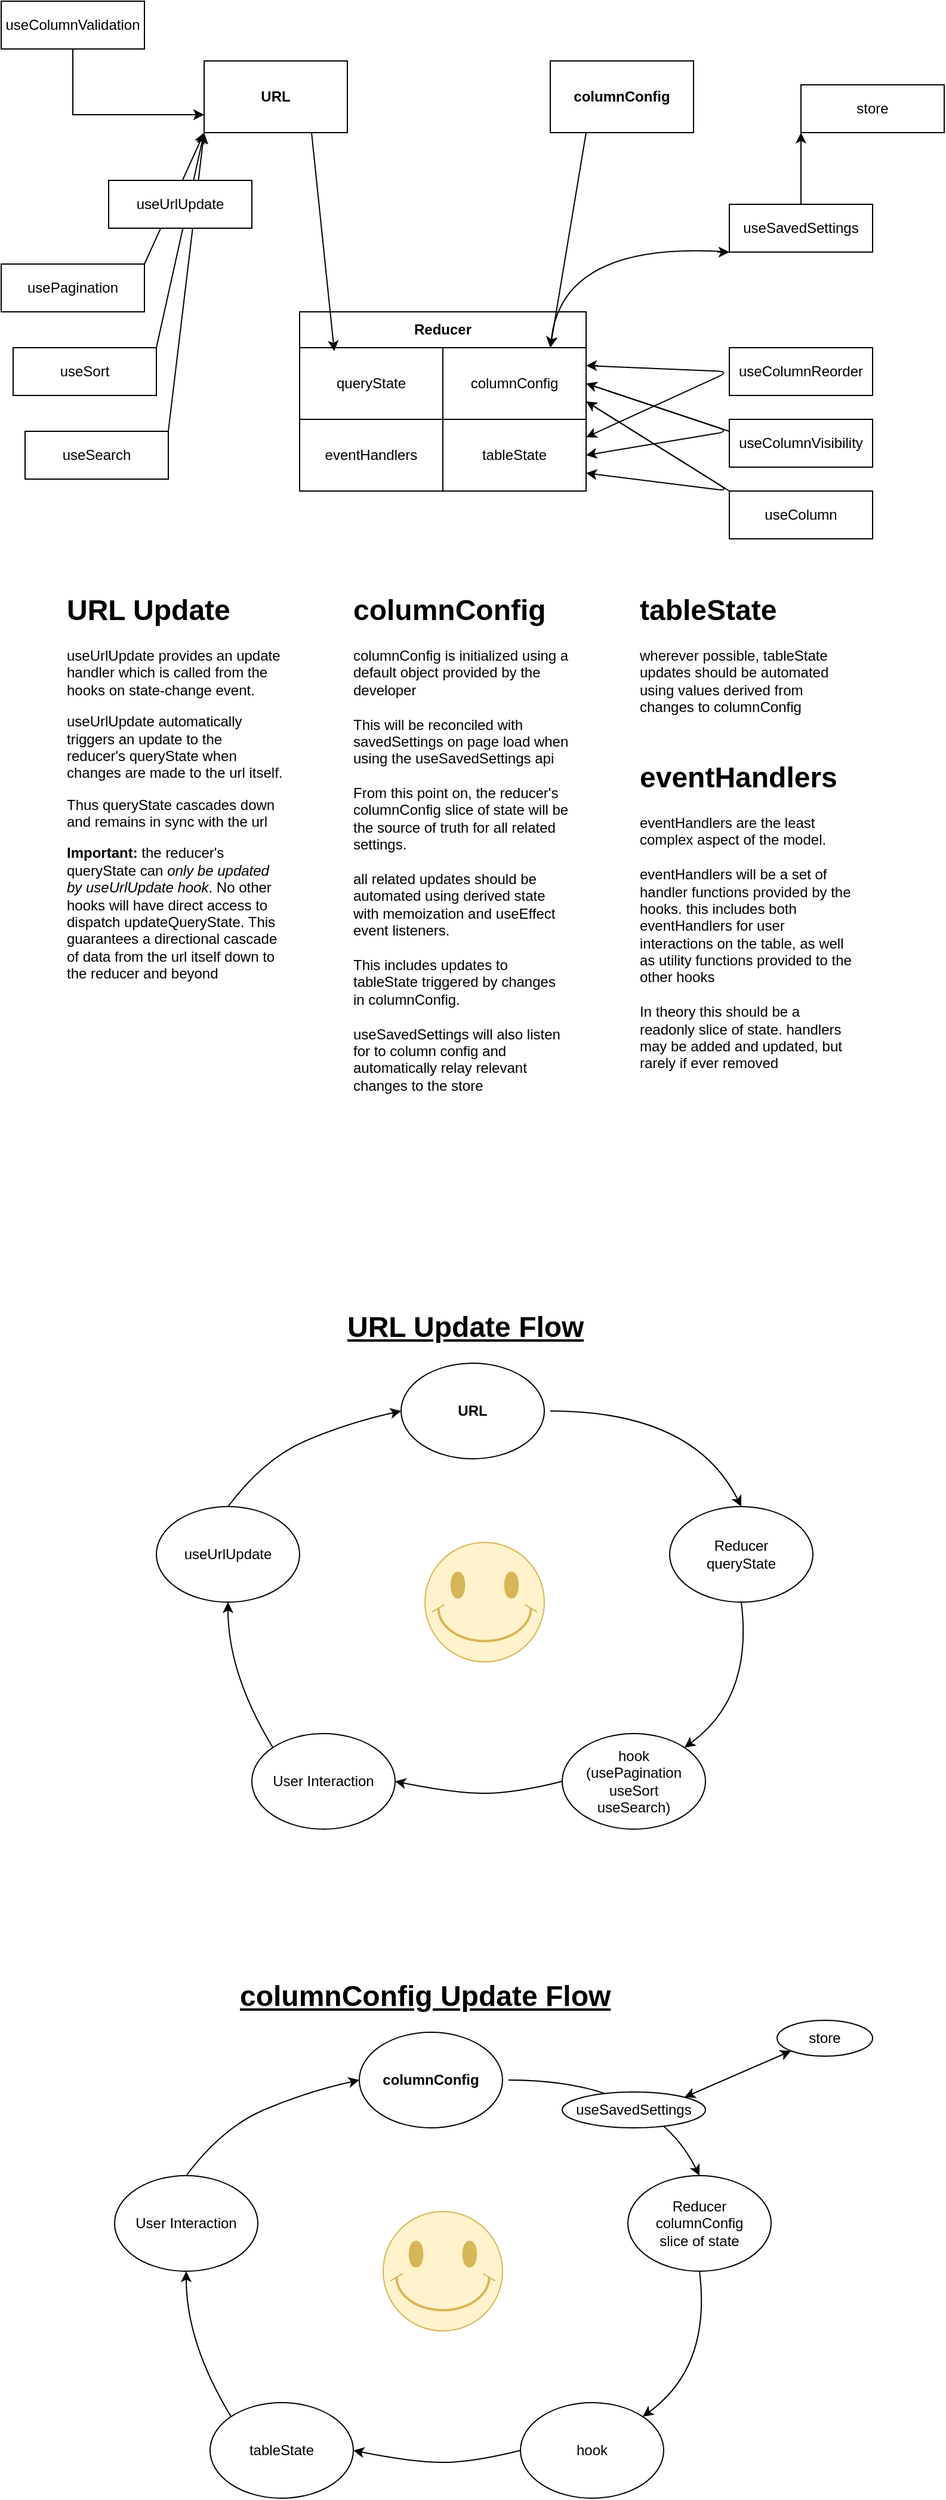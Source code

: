 <mxfile version="15.3.8" type="github">
  <diagram id="kgpKYQtTHZ0yAKxKKP6v" name="Page-1">
    <mxGraphModel dx="1298" dy="809" grid="1" gridSize="10" guides="1" tooltips="1" connect="1" arrows="1" fold="1" page="1" pageScale="1" pageWidth="850" pageHeight="1100" math="0" shadow="0">
      <root>
        <mxCell id="0" />
        <mxCell id="1" parent="0" />
        <mxCell id="AhGVvRew5cqHdZ6Sx61x-8" value="tableState" style="rounded=0;whiteSpace=wrap;html=1;" vertex="1" parent="1">
          <mxGeometry x="400" y="380" width="120" height="60" as="geometry" />
        </mxCell>
        <mxCell id="AhGVvRew5cqHdZ6Sx61x-9" value="eventHandlers" style="rounded=0;whiteSpace=wrap;html=1;" vertex="1" parent="1">
          <mxGeometry x="280" y="380" width="120" height="60" as="geometry" />
        </mxCell>
        <mxCell id="AhGVvRew5cqHdZ6Sx61x-10" value="columnConfig" style="rounded=0;whiteSpace=wrap;html=1;" vertex="1" parent="1">
          <mxGeometry x="400" y="320" width="120" height="60" as="geometry" />
        </mxCell>
        <mxCell id="AhGVvRew5cqHdZ6Sx61x-11" value="queryState" style="rounded=0;whiteSpace=wrap;html=1;" vertex="1" parent="1">
          <mxGeometry x="280" y="320" width="120" height="60" as="geometry" />
        </mxCell>
        <mxCell id="AhGVvRew5cqHdZ6Sx61x-12" value="&lt;b&gt;Reducer&lt;/b&gt;" style="rounded=0;whiteSpace=wrap;html=1;" vertex="1" parent="1">
          <mxGeometry x="280" y="290" width="240" height="30" as="geometry" />
        </mxCell>
        <mxCell id="AhGVvRew5cqHdZ6Sx61x-13" value="&lt;b&gt;URL&lt;/b&gt;" style="rounded=0;whiteSpace=wrap;html=1;" vertex="1" parent="1">
          <mxGeometry x="200" y="80" width="120" height="60" as="geometry" />
        </mxCell>
        <mxCell id="AhGVvRew5cqHdZ6Sx61x-14" value="&lt;b style=&quot;color: rgb(0 , 0 , 0) ; font-family: &amp;#34;helvetica&amp;#34; ; font-size: 12px ; font-style: normal ; letter-spacing: normal ; text-align: center ; text-indent: 0px ; text-transform: none ; word-spacing: 0px ; background-color: rgb(248 , 249 , 250)&quot;&gt;columnConfig&lt;br&gt;&lt;/b&gt;" style="rounded=0;whiteSpace=wrap;html=1;" vertex="1" parent="1">
          <mxGeometry x="490" y="80" width="120" height="60" as="geometry" />
        </mxCell>
        <mxCell id="AhGVvRew5cqHdZ6Sx61x-20" value="usePagination" style="rounded=0;whiteSpace=wrap;html=1;" vertex="1" parent="1">
          <mxGeometry x="30" y="250" width="120" height="40" as="geometry" />
        </mxCell>
        <mxCell id="AhGVvRew5cqHdZ6Sx61x-23" value="useSort" style="rounded=0;whiteSpace=wrap;html=1;" vertex="1" parent="1">
          <mxGeometry x="40" y="320" width="120" height="40" as="geometry" />
        </mxCell>
        <mxCell id="AhGVvRew5cqHdZ6Sx61x-25" value="useSearch" style="rounded=0;whiteSpace=wrap;html=1;" vertex="1" parent="1">
          <mxGeometry x="50" y="390" width="120" height="40" as="geometry" />
        </mxCell>
        <mxCell id="AhGVvRew5cqHdZ6Sx61x-28" value="" style="endArrow=classic;html=1;exitX=0.75;exitY=1;exitDx=0;exitDy=0;entryX=0.121;entryY=1.1;entryDx=0;entryDy=0;entryPerimeter=0;" edge="1" parent="1" source="AhGVvRew5cqHdZ6Sx61x-13" target="AhGVvRew5cqHdZ6Sx61x-12">
          <mxGeometry width="50" height="50" relative="1" as="geometry">
            <mxPoint x="400" y="420" as="sourcePoint" />
            <mxPoint x="450" y="370" as="targetPoint" />
          </mxGeometry>
        </mxCell>
        <mxCell id="AhGVvRew5cqHdZ6Sx61x-31" value="" style="endArrow=classic;html=1;exitX=1;exitY=0;exitDx=0;exitDy=0;" edge="1" parent="1" source="AhGVvRew5cqHdZ6Sx61x-25">
          <mxGeometry width="50" height="50" relative="1" as="geometry">
            <mxPoint x="160" y="400" as="sourcePoint" />
            <mxPoint x="200" y="140" as="targetPoint" />
          </mxGeometry>
        </mxCell>
        <mxCell id="AhGVvRew5cqHdZ6Sx61x-32" value="" style="endArrow=classic;html=1;" edge="1" parent="1">
          <mxGeometry width="50" height="50" relative="1" as="geometry">
            <mxPoint x="160" y="320" as="sourcePoint" />
            <mxPoint x="200" y="140" as="targetPoint" />
          </mxGeometry>
        </mxCell>
        <mxCell id="AhGVvRew5cqHdZ6Sx61x-33" value="" style="endArrow=classic;html=1;entryX=0;entryY=1;entryDx=0;entryDy=0;exitX=1;exitY=0;exitDx=0;exitDy=0;" edge="1" parent="1" source="AhGVvRew5cqHdZ6Sx61x-20" target="AhGVvRew5cqHdZ6Sx61x-13">
          <mxGeometry width="50" height="50" relative="1" as="geometry">
            <mxPoint x="160" y="250" as="sourcePoint" />
            <mxPoint x="210" y="200" as="targetPoint" />
          </mxGeometry>
        </mxCell>
        <mxCell id="AhGVvRew5cqHdZ6Sx61x-40" style="edgeStyle=orthogonalEdgeStyle;rounded=0;orthogonalLoop=1;jettySize=auto;html=1;exitX=0.5;exitY=0;exitDx=0;exitDy=0;entryX=0;entryY=1;entryDx=0;entryDy=0;" edge="1" parent="1" source="AhGVvRew5cqHdZ6Sx61x-34" target="AhGVvRew5cqHdZ6Sx61x-37">
          <mxGeometry relative="1" as="geometry" />
        </mxCell>
        <mxCell id="AhGVvRew5cqHdZ6Sx61x-34" value="useSavedSettings" style="whiteSpace=wrap;html=1;" vertex="1" parent="1">
          <mxGeometry x="640" y="200" width="120" height="40" as="geometry" />
        </mxCell>
        <mxCell id="AhGVvRew5cqHdZ6Sx61x-35" value="" style="endArrow=classic;html=1;exitX=0.25;exitY=1;exitDx=0;exitDy=0;entryX=0.75;entryY=0;entryDx=0;entryDy=0;" edge="1" parent="1" source="AhGVvRew5cqHdZ6Sx61x-14" target="AhGVvRew5cqHdZ6Sx61x-10">
          <mxGeometry width="50" height="50" relative="1" as="geometry">
            <mxPoint x="400" y="420" as="sourcePoint" />
            <mxPoint x="450" y="370" as="targetPoint" />
          </mxGeometry>
        </mxCell>
        <mxCell id="AhGVvRew5cqHdZ6Sx61x-36" value="" style="curved=1;endArrow=classic;html=1;exitX=0;exitY=1;exitDx=0;exitDy=0;" edge="1" parent="1" source="AhGVvRew5cqHdZ6Sx61x-34">
          <mxGeometry width="50" height="50" relative="1" as="geometry">
            <mxPoint x="400" y="420" as="sourcePoint" />
            <mxPoint x="490" y="320" as="targetPoint" />
            <Array as="points">
              <mxPoint x="500" y="230" />
            </Array>
          </mxGeometry>
        </mxCell>
        <mxCell id="AhGVvRew5cqHdZ6Sx61x-37" value="store" style="rounded=0;whiteSpace=wrap;html=1;" vertex="1" parent="1">
          <mxGeometry x="700" y="100" width="120" height="40" as="geometry" />
        </mxCell>
        <mxCell id="AhGVvRew5cqHdZ6Sx61x-41" value="useColumn" style="rounded=0;whiteSpace=wrap;html=1;" vertex="1" parent="1">
          <mxGeometry x="640" y="440" width="120" height="40" as="geometry" />
        </mxCell>
        <mxCell id="AhGVvRew5cqHdZ6Sx61x-42" value="useColumnVisibility" style="rounded=0;whiteSpace=wrap;html=1;" vertex="1" parent="1">
          <mxGeometry x="640" y="380" width="120" height="40" as="geometry" />
        </mxCell>
        <mxCell id="AhGVvRew5cqHdZ6Sx61x-43" value="useColumnReorder" style="rounded=0;whiteSpace=wrap;html=1;" vertex="1" parent="1">
          <mxGeometry x="640" y="320" width="120" height="40" as="geometry" />
        </mxCell>
        <mxCell id="AhGVvRew5cqHdZ6Sx61x-46" style="edgeStyle=orthogonalEdgeStyle;rounded=0;orthogonalLoop=1;jettySize=auto;html=1;exitX=0.5;exitY=1;exitDx=0;exitDy=0;entryX=0;entryY=0.75;entryDx=0;entryDy=0;" edge="1" parent="1" source="AhGVvRew5cqHdZ6Sx61x-44" target="AhGVvRew5cqHdZ6Sx61x-13">
          <mxGeometry relative="1" as="geometry" />
        </mxCell>
        <mxCell id="AhGVvRew5cqHdZ6Sx61x-44" value="useColumnValidation" style="rounded=0;whiteSpace=wrap;html=1;" vertex="1" parent="1">
          <mxGeometry x="30" y="30" width="120" height="40" as="geometry" />
        </mxCell>
        <mxCell id="AhGVvRew5cqHdZ6Sx61x-50" value="" style="endArrow=classic;html=1;" edge="1" parent="1">
          <mxGeometry width="50" height="50" relative="1" as="geometry">
            <mxPoint x="630" y="240" as="sourcePoint" />
            <mxPoint x="640" y="240" as="targetPoint" />
          </mxGeometry>
        </mxCell>
        <mxCell id="AhGVvRew5cqHdZ6Sx61x-51" value="" style="endArrow=classic;html=1;entryX=1;entryY=0.25;entryDx=0;entryDy=0;exitX=1;exitY=0.25;exitDx=0;exitDy=0;" edge="1" parent="1" source="AhGVvRew5cqHdZ6Sx61x-10" target="AhGVvRew5cqHdZ6Sx61x-8">
          <mxGeometry width="50" height="50" relative="1" as="geometry">
            <mxPoint x="400" y="420" as="sourcePoint" />
            <mxPoint x="450" y="370" as="targetPoint" />
            <Array as="points">
              <mxPoint x="640" y="340" />
            </Array>
          </mxGeometry>
        </mxCell>
        <mxCell id="AhGVvRew5cqHdZ6Sx61x-54" value="" style="endArrow=classic;html=1;exitX=1;exitY=0.5;exitDx=0;exitDy=0;entryX=1;entryY=0.5;entryDx=0;entryDy=0;" edge="1" parent="1" source="AhGVvRew5cqHdZ6Sx61x-10" target="AhGVvRew5cqHdZ6Sx61x-8">
          <mxGeometry width="50" height="50" relative="1" as="geometry">
            <mxPoint x="400" y="420" as="sourcePoint" />
            <mxPoint x="450" y="370" as="targetPoint" />
            <Array as="points">
              <mxPoint x="640" y="390" />
            </Array>
          </mxGeometry>
        </mxCell>
        <mxCell id="AhGVvRew5cqHdZ6Sx61x-55" value="" style="endArrow=classic;html=1;exitX=1;exitY=0.75;exitDx=0;exitDy=0;entryX=1;entryY=0.75;entryDx=0;entryDy=0;" edge="1" parent="1" source="AhGVvRew5cqHdZ6Sx61x-10" target="AhGVvRew5cqHdZ6Sx61x-8">
          <mxGeometry width="50" height="50" relative="1" as="geometry">
            <mxPoint x="520" y="370" as="sourcePoint" />
            <mxPoint x="450" y="370" as="targetPoint" />
            <Array as="points">
              <mxPoint x="640" y="440" />
            </Array>
          </mxGeometry>
        </mxCell>
        <mxCell id="AhGVvRew5cqHdZ6Sx61x-57" value="&lt;h1&gt;URL Update&lt;/h1&gt;&lt;p&gt;useUrlUpdate provides an update handler which is called from the hooks on state-change event.&lt;/p&gt;&lt;p&gt;useUrlUpdate automatically triggers an update to the reducer&#39;s queryState when changes are made to the url itself.&lt;/p&gt;&lt;p&gt;Thus queryState cascades down and remains in sync with the url&lt;/p&gt;&lt;p&gt;&lt;b&gt;Important: &lt;/b&gt;the reducer&#39;s queryState can &lt;i&gt;only be updated by useUrlUpdate hook&lt;/i&gt;. No other hooks will have direct access to dispatch updateQueryState. This guarantees a directional cascade of data from the url itself down to the reducer and beyond&lt;/p&gt;" style="text;html=1;strokeColor=none;fillColor=none;spacing=5;spacingTop=-20;whiteSpace=wrap;overflow=hidden;rounded=0;" vertex="1" parent="1">
          <mxGeometry x="80" y="520" width="190" height="340" as="geometry" />
        </mxCell>
        <mxCell id="AhGVvRew5cqHdZ6Sx61x-58" value="useUrlUpdate" style="rounded=0;whiteSpace=wrap;html=1;" vertex="1" parent="1">
          <mxGeometry x="120" y="180" width="120" height="40" as="geometry" />
        </mxCell>
        <mxCell id="AhGVvRew5cqHdZ6Sx61x-60" value="&lt;h1&gt;columnConfig&lt;/h1&gt;&lt;div&gt;columnConfig is initialized using a default object provided by the developer&lt;/div&gt;&lt;div&gt;&lt;br&gt;&lt;/div&gt;&lt;div&gt;This will be reconciled with savedSettings on page load when using the useSavedSettings api&lt;/div&gt;&lt;div&gt;&lt;br&gt;&lt;/div&gt;&lt;div&gt;From this point on, the reducer&#39;s columnConfig slice of state will be the source of truth for all related settings.&lt;/div&gt;&lt;div&gt;&lt;br&gt;&lt;/div&gt;&lt;div&gt;all related updates should be automated using derived state with memoization and useEffect event listeners.&lt;/div&gt;&lt;div&gt;&lt;br&gt;&lt;/div&gt;&lt;div&gt;This includes updates to tableState triggered by changes in columnConfig.&lt;/div&gt;&lt;div&gt;&lt;br&gt;&lt;/div&gt;&lt;div&gt;useSavedSettings will also listen for to column config and automatically relay relevant changes to the store&lt;/div&gt;" style="text;html=1;strokeColor=none;fillColor=none;spacing=5;spacingTop=-20;whiteSpace=wrap;overflow=hidden;rounded=0;" vertex="1" parent="1">
          <mxGeometry x="320" y="520" width="190" height="440" as="geometry" />
        </mxCell>
        <mxCell id="AhGVvRew5cqHdZ6Sx61x-63" value="&lt;h1&gt;tableState&lt;/h1&gt;&lt;div&gt;wherever possible, tableState updates should be automated using values derived from changes to columnConfig&lt;/div&gt;" style="text;html=1;strokeColor=none;fillColor=none;spacing=5;spacingTop=-20;whiteSpace=wrap;overflow=hidden;rounded=0;" vertex="1" parent="1">
          <mxGeometry x="560" y="520" width="190" height="120" as="geometry" />
        </mxCell>
        <mxCell id="AhGVvRew5cqHdZ6Sx61x-64" value="&lt;h1&gt;eventHandlers&lt;/h1&gt;&lt;div&gt;eventHandlers are the least complex aspect of the model.&lt;/div&gt;&lt;div&gt;&lt;br&gt;&lt;/div&gt;&lt;div&gt;eventHandlers will be a set of handler functions provided by the hooks. this includes both eventHandlers for user interactions on the table, as well as utility functions provided to the other hooks&lt;/div&gt;&lt;div&gt;&lt;br&gt;&lt;/div&gt;&lt;div&gt;In theory this should be a readonly slice of state. handlers may be added and updated, but rarely if ever removed&lt;/div&gt;" style="text;html=1;strokeColor=none;fillColor=none;spacing=5;spacingTop=-20;whiteSpace=wrap;overflow=hidden;rounded=0;" vertex="1" parent="1">
          <mxGeometry x="560" y="660" width="190" height="280" as="geometry" />
        </mxCell>
        <mxCell id="AhGVvRew5cqHdZ6Sx61x-66" value="" style="endArrow=classic;html=1;entryX=1;entryY=0.25;entryDx=0;entryDy=0;" edge="1" parent="1" target="AhGVvRew5cqHdZ6Sx61x-10">
          <mxGeometry width="50" height="50" relative="1" as="geometry">
            <mxPoint x="530" y="335" as="sourcePoint" />
            <mxPoint x="540" y="320" as="targetPoint" />
          </mxGeometry>
        </mxCell>
        <mxCell id="AhGVvRew5cqHdZ6Sx61x-67" value="" style="endArrow=classic;html=1;entryX=1;entryY=0.5;entryDx=0;entryDy=0;" edge="1" parent="1" target="AhGVvRew5cqHdZ6Sx61x-10">
          <mxGeometry width="50" height="50" relative="1" as="geometry">
            <mxPoint x="640" y="390" as="sourcePoint" />
            <mxPoint x="510" y="360" as="targetPoint" />
          </mxGeometry>
        </mxCell>
        <mxCell id="AhGVvRew5cqHdZ6Sx61x-69" value="" style="endArrow=classic;html=1;entryX=1;entryY=0.75;entryDx=0;entryDy=0;" edge="1" parent="1" target="AhGVvRew5cqHdZ6Sx61x-10">
          <mxGeometry width="50" height="50" relative="1" as="geometry">
            <mxPoint x="640" y="440" as="sourcePoint" />
            <mxPoint x="510" y="360" as="targetPoint" />
          </mxGeometry>
        </mxCell>
        <mxCell id="AhGVvRew5cqHdZ6Sx61x-70" value="&lt;b&gt;URL&lt;/b&gt;" style="ellipse;whiteSpace=wrap;html=1;" vertex="1" parent="1">
          <mxGeometry x="365" y="1170" width="120" height="80" as="geometry" />
        </mxCell>
        <mxCell id="AhGVvRew5cqHdZ6Sx61x-71" value="Reducer&lt;br&gt;queryState" style="ellipse;whiteSpace=wrap;html=1;" vertex="1" parent="1">
          <mxGeometry x="590" y="1290" width="120" height="80" as="geometry" />
        </mxCell>
        <mxCell id="AhGVvRew5cqHdZ6Sx61x-73" value="hook&lt;br&gt;(usePagination&lt;br&gt;useSort&lt;br&gt;useSearch)" style="ellipse;whiteSpace=wrap;html=1;" vertex="1" parent="1">
          <mxGeometry x="500" y="1480" width="120" height="80" as="geometry" />
        </mxCell>
        <mxCell id="AhGVvRew5cqHdZ6Sx61x-75" value="User Interaction" style="ellipse;whiteSpace=wrap;html=1;" vertex="1" parent="1">
          <mxGeometry x="240" y="1480" width="120" height="80" as="geometry" />
        </mxCell>
        <mxCell id="AhGVvRew5cqHdZ6Sx61x-77" value="useUrlUpdate" style="ellipse;whiteSpace=wrap;html=1;" vertex="1" parent="1">
          <mxGeometry x="160" y="1290" width="120" height="80" as="geometry" />
        </mxCell>
        <mxCell id="AhGVvRew5cqHdZ6Sx61x-85" value="" style="curved=1;endArrow=classic;html=1;entryX=0.5;entryY=0;entryDx=0;entryDy=0;" edge="1" parent="1" target="AhGVvRew5cqHdZ6Sx61x-71">
          <mxGeometry width="50" height="50" relative="1" as="geometry">
            <mxPoint x="490" y="1210" as="sourcePoint" />
            <mxPoint x="510" y="1390" as="targetPoint" />
            <Array as="points">
              <mxPoint x="610" y="1210" />
            </Array>
          </mxGeometry>
        </mxCell>
        <mxCell id="AhGVvRew5cqHdZ6Sx61x-86" value="" style="curved=1;endArrow=classic;html=1;exitX=0.5;exitY=1;exitDx=0;exitDy=0;entryX=1;entryY=0;entryDx=0;entryDy=0;" edge="1" parent="1" source="AhGVvRew5cqHdZ6Sx61x-71" target="AhGVvRew5cqHdZ6Sx61x-73">
          <mxGeometry width="50" height="50" relative="1" as="geometry">
            <mxPoint x="460" y="1490" as="sourcePoint" />
            <mxPoint x="510" y="1440" as="targetPoint" />
            <Array as="points">
              <mxPoint x="660" y="1450" />
            </Array>
          </mxGeometry>
        </mxCell>
        <mxCell id="AhGVvRew5cqHdZ6Sx61x-87" value="" style="curved=1;endArrow=classic;html=1;entryX=1;entryY=0.5;entryDx=0;entryDy=0;exitX=0;exitY=0.5;exitDx=0;exitDy=0;" edge="1" parent="1" source="AhGVvRew5cqHdZ6Sx61x-73" target="AhGVvRew5cqHdZ6Sx61x-75">
          <mxGeometry width="50" height="50" relative="1" as="geometry">
            <mxPoint x="460" y="1490" as="sourcePoint" />
            <mxPoint x="510" y="1440" as="targetPoint" />
            <Array as="points">
              <mxPoint x="460" y="1530" />
              <mxPoint x="410" y="1530" />
            </Array>
          </mxGeometry>
        </mxCell>
        <mxCell id="AhGVvRew5cqHdZ6Sx61x-88" value="" style="curved=1;endArrow=classic;html=1;exitX=0;exitY=0;exitDx=0;exitDy=0;" edge="1" parent="1" source="AhGVvRew5cqHdZ6Sx61x-75">
          <mxGeometry width="50" height="50" relative="1" as="geometry">
            <mxPoint x="460" y="1490" as="sourcePoint" />
            <mxPoint x="220" y="1370" as="targetPoint" />
            <Array as="points">
              <mxPoint x="220" y="1430" />
            </Array>
          </mxGeometry>
        </mxCell>
        <mxCell id="AhGVvRew5cqHdZ6Sx61x-89" value="" style="curved=1;endArrow=classic;html=1;entryX=0;entryY=0.5;entryDx=0;entryDy=0;exitX=0.5;exitY=0;exitDx=0;exitDy=0;" edge="1" parent="1" source="AhGVvRew5cqHdZ6Sx61x-77" target="AhGVvRew5cqHdZ6Sx61x-70">
          <mxGeometry width="50" height="50" relative="1" as="geometry">
            <mxPoint x="460" y="1490" as="sourcePoint" />
            <mxPoint x="510" y="1440" as="targetPoint" />
            <Array as="points">
              <mxPoint x="250" y="1250" />
              <mxPoint x="320" y="1220" />
            </Array>
          </mxGeometry>
        </mxCell>
        <mxCell id="AhGVvRew5cqHdZ6Sx61x-96" value="&lt;h1&gt;&lt;u&gt;URL Update Flow&lt;/u&gt;&lt;/h1&gt;" style="text;html=1;strokeColor=none;fillColor=none;spacing=5;spacingTop=-20;whiteSpace=wrap;overflow=hidden;rounded=0;" vertex="1" parent="1">
          <mxGeometry x="315" y="1120" width="240" height="50" as="geometry" />
        </mxCell>
        <mxCell id="AhGVvRew5cqHdZ6Sx61x-99" value="" style="verticalLabelPosition=bottom;verticalAlign=top;html=1;shape=mxgraph.basic.smiley;fillColor=#fff2cc;strokeColor=#d6b656;" vertex="1" parent="1">
          <mxGeometry x="385" y="1320" width="100" height="100" as="geometry" />
        </mxCell>
        <mxCell id="AhGVvRew5cqHdZ6Sx61x-100" value="&lt;b&gt;columnConfig&lt;/b&gt;" style="ellipse;whiteSpace=wrap;html=1;" vertex="1" parent="1">
          <mxGeometry x="330" y="1730" width="120" height="80" as="geometry" />
        </mxCell>
        <mxCell id="AhGVvRew5cqHdZ6Sx61x-101" value="Reducer&lt;br&gt;columnConfig&lt;br&gt;slice of state" style="ellipse;whiteSpace=wrap;html=1;" vertex="1" parent="1">
          <mxGeometry x="555" y="1850" width="120" height="80" as="geometry" />
        </mxCell>
        <mxCell id="AhGVvRew5cqHdZ6Sx61x-102" value="hook" style="ellipse;whiteSpace=wrap;html=1;" vertex="1" parent="1">
          <mxGeometry x="465" y="2040" width="120" height="80" as="geometry" />
        </mxCell>
        <mxCell id="AhGVvRew5cqHdZ6Sx61x-103" value="tableState" style="ellipse;whiteSpace=wrap;html=1;" vertex="1" parent="1">
          <mxGeometry x="205" y="2040" width="120" height="80" as="geometry" />
        </mxCell>
        <mxCell id="AhGVvRew5cqHdZ6Sx61x-104" value="User Interaction" style="ellipse;whiteSpace=wrap;html=1;" vertex="1" parent="1">
          <mxGeometry x="125" y="1850" width="120" height="80" as="geometry" />
        </mxCell>
        <mxCell id="AhGVvRew5cqHdZ6Sx61x-105" value="" style="curved=1;endArrow=classic;html=1;entryX=0.5;entryY=0;entryDx=0;entryDy=0;" edge="1" parent="1" target="AhGVvRew5cqHdZ6Sx61x-101">
          <mxGeometry width="50" height="50" relative="1" as="geometry">
            <mxPoint x="455" y="1770" as="sourcePoint" />
            <mxPoint x="475" y="1950" as="targetPoint" />
            <Array as="points">
              <mxPoint x="575" y="1770" />
            </Array>
          </mxGeometry>
        </mxCell>
        <mxCell id="AhGVvRew5cqHdZ6Sx61x-106" value="" style="curved=1;endArrow=classic;html=1;exitX=0.5;exitY=1;exitDx=0;exitDy=0;entryX=1;entryY=0;entryDx=0;entryDy=0;" edge="1" parent="1" source="AhGVvRew5cqHdZ6Sx61x-101" target="AhGVvRew5cqHdZ6Sx61x-102">
          <mxGeometry width="50" height="50" relative="1" as="geometry">
            <mxPoint x="425" y="2050" as="sourcePoint" />
            <mxPoint x="475" y="2000" as="targetPoint" />
            <Array as="points">
              <mxPoint x="625" y="2010" />
            </Array>
          </mxGeometry>
        </mxCell>
        <mxCell id="AhGVvRew5cqHdZ6Sx61x-107" value="" style="curved=1;endArrow=classic;html=1;entryX=1;entryY=0.5;entryDx=0;entryDy=0;exitX=0;exitY=0.5;exitDx=0;exitDy=0;" edge="1" parent="1" source="AhGVvRew5cqHdZ6Sx61x-102" target="AhGVvRew5cqHdZ6Sx61x-103">
          <mxGeometry width="50" height="50" relative="1" as="geometry">
            <mxPoint x="425" y="2050" as="sourcePoint" />
            <mxPoint x="475" y="2000" as="targetPoint" />
            <Array as="points">
              <mxPoint x="425" y="2090" />
              <mxPoint x="375" y="2090" />
            </Array>
          </mxGeometry>
        </mxCell>
        <mxCell id="AhGVvRew5cqHdZ6Sx61x-108" value="" style="curved=1;endArrow=classic;html=1;exitX=0;exitY=0;exitDx=0;exitDy=0;" edge="1" parent="1" source="AhGVvRew5cqHdZ6Sx61x-103">
          <mxGeometry width="50" height="50" relative="1" as="geometry">
            <mxPoint x="425" y="2050" as="sourcePoint" />
            <mxPoint x="185" y="1930" as="targetPoint" />
            <Array as="points">
              <mxPoint x="185" y="1990" />
            </Array>
          </mxGeometry>
        </mxCell>
        <mxCell id="AhGVvRew5cqHdZ6Sx61x-109" value="" style="curved=1;endArrow=classic;html=1;entryX=0;entryY=0.5;entryDx=0;entryDy=0;exitX=0.5;exitY=0;exitDx=0;exitDy=0;" edge="1" parent="1" source="AhGVvRew5cqHdZ6Sx61x-104" target="AhGVvRew5cqHdZ6Sx61x-100">
          <mxGeometry width="50" height="50" relative="1" as="geometry">
            <mxPoint x="425" y="2050" as="sourcePoint" />
            <mxPoint x="475" y="2000" as="targetPoint" />
            <Array as="points">
              <mxPoint x="215" y="1810" />
              <mxPoint x="285" y="1780" />
            </Array>
          </mxGeometry>
        </mxCell>
        <mxCell id="AhGVvRew5cqHdZ6Sx61x-110" value="&lt;h1&gt;&lt;u&gt;columnConfig Update Flow&lt;/u&gt;&lt;/h1&gt;" style="text;html=1;strokeColor=none;fillColor=none;spacing=5;spacingTop=-20;whiteSpace=wrap;overflow=hidden;rounded=0;" vertex="1" parent="1">
          <mxGeometry x="225" y="1680" width="360" height="50" as="geometry" />
        </mxCell>
        <mxCell id="AhGVvRew5cqHdZ6Sx61x-111" value="" style="verticalLabelPosition=bottom;verticalAlign=top;html=1;shape=mxgraph.basic.smiley;fillColor=#fff2cc;strokeColor=#d6b656;" vertex="1" parent="1">
          <mxGeometry x="350" y="1880" width="100" height="100" as="geometry" />
        </mxCell>
        <mxCell id="AhGVvRew5cqHdZ6Sx61x-114" value="useSavedSettings" style="ellipse;whiteSpace=wrap;html=1;" vertex="1" parent="1">
          <mxGeometry x="500" y="1780" width="120" height="30" as="geometry" />
        </mxCell>
        <mxCell id="AhGVvRew5cqHdZ6Sx61x-117" value="store" style="ellipse;whiteSpace=wrap;html=1;" vertex="1" parent="1">
          <mxGeometry x="680" y="1720" width="80" height="30" as="geometry" />
        </mxCell>
        <mxCell id="AhGVvRew5cqHdZ6Sx61x-118" value="" style="endArrow=classic;startArrow=classic;html=1;entryX=0;entryY=1;entryDx=0;entryDy=0;exitX=1;exitY=0;exitDx=0;exitDy=0;" edge="1" parent="1" source="AhGVvRew5cqHdZ6Sx61x-114" target="AhGVvRew5cqHdZ6Sx61x-117">
          <mxGeometry width="50" height="50" relative="1" as="geometry">
            <mxPoint x="460" y="1870" as="sourcePoint" />
            <mxPoint x="510" y="1820" as="targetPoint" />
          </mxGeometry>
        </mxCell>
      </root>
    </mxGraphModel>
  </diagram>
</mxfile>
